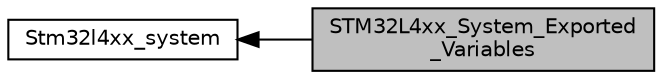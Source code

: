 digraph "STM32L4xx_System_Exported_Variables"
{
  edge [fontname="Helvetica",fontsize="10",labelfontname="Helvetica",labelfontsize="10"];
  node [fontname="Helvetica",fontsize="10",shape=box];
  rankdir=LR;
  Node2 [label="Stm32l4xx_system",height=0.2,width=0.4,color="black", fillcolor="white", style="filled",URL="$group__stm32l4xx__system.html",tooltip=" "];
  Node1 [label="STM32L4xx_System_Exported\l_Variables",height=0.2,width=0.4,color="black", fillcolor="grey75", style="filled", fontcolor="black",tooltip=" "];
  Node2->Node1 [shape=plaintext, dir="back", style="solid"];
}
